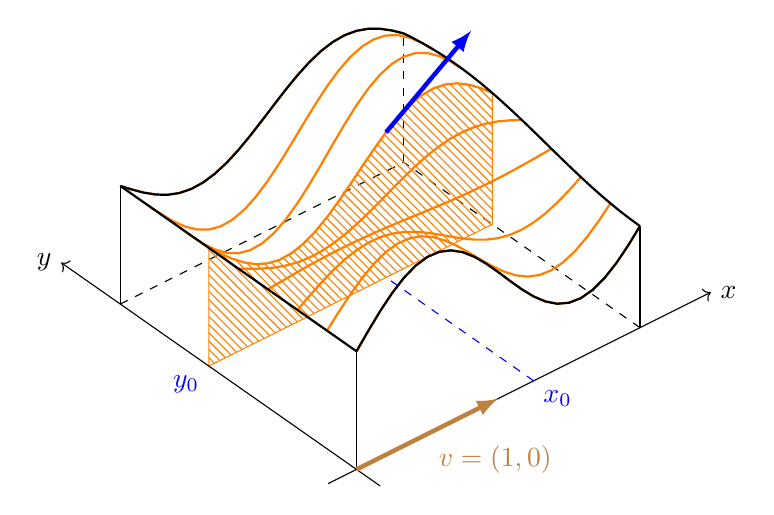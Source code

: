 \begin{tikzpicture}[scale=1.5,x={(1.2cm,0.6cm)},y={(-1cm,0.7cm)},z={(0cm,0.5cm)}]

    \draw (0,0,0) --+ (0,0,2);
    \draw (0,2,0) --+ (0,0,2);
    \draw (2,0,0) --+ (0,0,1.72);
    \draw[dashed] (2,2,0) --+ (0,0,2.18);
    \draw[dashed] (2,0,0) --+ (0,2,0);
    \draw[dashed] (0,2,0) --+ (2,0,0);  
       
   % \filldraw[color=myred,pattern=north east lines,pattern color=myred] (0,1,0) -- plot[domain=0:2] (\x,1,{2+sin(3*\x r)*cos(2*1 r))}) -- (2,1,0) -- cycle;  
 
 %   \filldraw[color=myred,pattern=vertical lines,pattern color=myred] (0,0,0) -- plot[domain=0:2] (\x,0,{2+sin(3*\x r)*cos(2*0 r))}) -- (2,0,0) -- cycle; 

   \def\k{1.25}

    \filldraw[color=orange,pattern=north west lines,pattern color=orange] (0,\k,0) -- plot[domain=0:2] (\x,\k,{2+sin(3*\x r)*cos(2*\k r))}) -- (2,\k,0) -- cycle; 

    
\foreach \k in {0,0.25,...,2}{    
    \draw[domain=0:2,thick,orange] plot (\x,\k,{2+sin(3*\x r)*cos(2*\k r))}); 
   
   };    

  	
    \draw[domain=0:2,thick] plot (\x,0,{2+sin(3*\x r)*cos(2*0 r))}); 
    \draw[domain=0:2,thick] plot (\x,2,{2+sin(3*\x r)*cos(2*2 r))}); 
    \draw[domain=0:2,thick] plot (0,\x,{2+sin(3*0 r)*cos(2*\x r))}); 
    \draw[domain=0:2,thick] plot (2,\x,{2+sin(3*2 r)*cos(2*\x r))});
   
    
    \draw[->] (-0.2,0,0) -- (2.5,0,0) node[right] {$x$};
	\draw[->] (0,-0.2,0) -- (0,2.5,0) node[left] {$y$};

% 	\draw (0,0,0) --+ (0,-0.1,0) node[below right] {$\alpha$};
% 	\draw (2,0,0) --+ (0,-0.1,0) node[below right] {$\beta$};
% 	\draw (0,0,0) --+ (-0.1,0,0) node[below left] {$a$};
% 	\draw (0,2,0) --+ (-0.1,0,0) node[below left] {$b$};	
    

    \def\x{1.25}
    \def\k{1.25}

    \draw[blue,dashed] (\x,0,0) node[blue, below right]{$x_0$} -- ++(0,\k,0) ;
    \node[blue, below left] at (0,\k,0) {$y_0$}; 

    \draw[->,>=latex,ultra thick,blue] (\x,\k,{2+sin(3*\x r)*cos(2*\k r))})--++(0.6,0,1);
 
    \draw[->,>=latex,ultra thick,brown] (0,0,0)--++(1,0,0) node[midway,below right]{$v=(1,0)$};
 
\end{tikzpicture}
